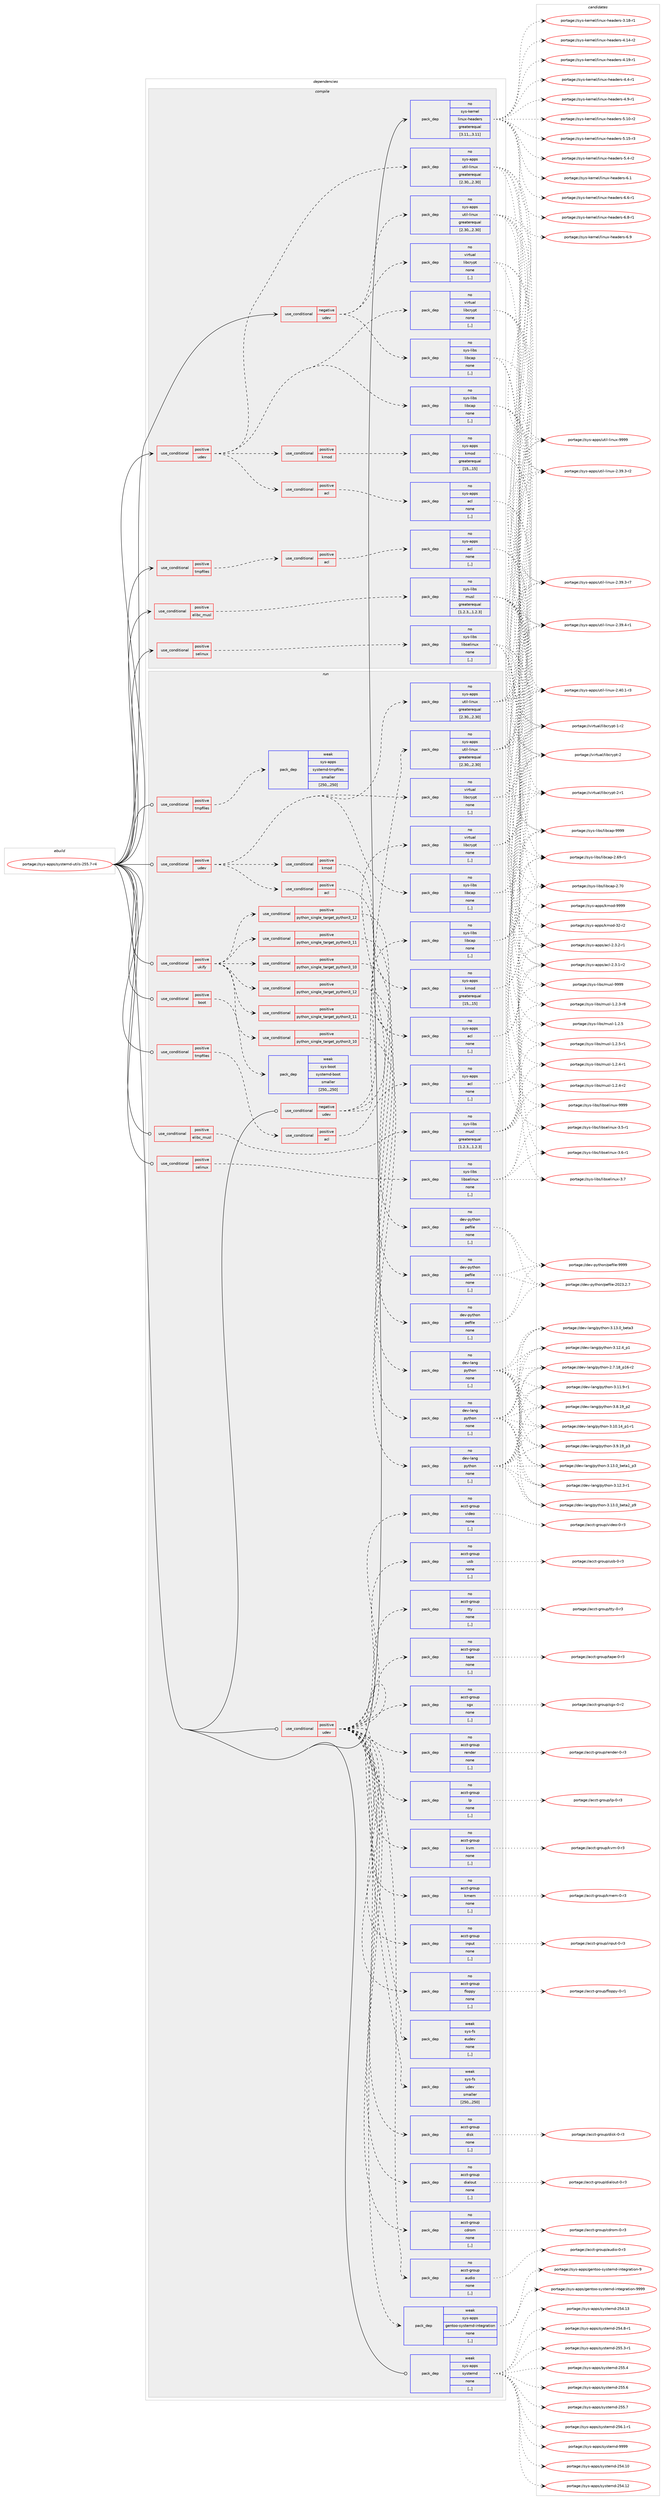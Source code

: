 digraph prolog {

# *************
# Graph options
# *************

newrank=true;
concentrate=true;
compound=true;
graph [rankdir=LR,fontname=Helvetica,fontsize=10,ranksep=1.5];#, ranksep=2.5, nodesep=0.2];
edge  [arrowhead=vee];
node  [fontname=Helvetica,fontsize=10];

# **********
# The ebuild
# **********

subgraph cluster_leftcol {
color=gray;
rank=same;
label=<<i>ebuild</i>>;
id [label="portage://sys-apps/systemd-utils-255.7-r4", color=red, width=4, href="../sys-apps/systemd-utils-255.7-r4.svg"];
}

# ****************
# The dependencies
# ****************

subgraph cluster_midcol {
color=gray;
label=<<i>dependencies</i>>;
subgraph cluster_compile {
fillcolor="#eeeeee";
style=filled;
label=<<i>compile</i>>;
subgraph cond110060 {
dependency415595 [label=<<TABLE BORDER="0" CELLBORDER="1" CELLSPACING="0" CELLPADDING="4"><TR><TD ROWSPAN="3" CELLPADDING="10">use_conditional</TD></TR><TR><TD>negative</TD></TR><TR><TD>udev</TD></TR></TABLE>>, shape=none, color=red];
subgraph pack302674 {
dependency415596 [label=<<TABLE BORDER="0" CELLBORDER="1" CELLSPACING="0" CELLPADDING="4" WIDTH="220"><TR><TD ROWSPAN="6" CELLPADDING="30">pack_dep</TD></TR><TR><TD WIDTH="110">no</TD></TR><TR><TD>sys-apps</TD></TR><TR><TD>util-linux</TD></TR><TR><TD>greaterequal</TD></TR><TR><TD>[2.30,,,2.30]</TD></TR></TABLE>>, shape=none, color=blue];
}
dependency415595:e -> dependency415596:w [weight=20,style="dashed",arrowhead="vee"];
subgraph pack302675 {
dependency415597 [label=<<TABLE BORDER="0" CELLBORDER="1" CELLSPACING="0" CELLPADDING="4" WIDTH="220"><TR><TD ROWSPAN="6" CELLPADDING="30">pack_dep</TD></TR><TR><TD WIDTH="110">no</TD></TR><TR><TD>sys-libs</TD></TR><TR><TD>libcap</TD></TR><TR><TD>none</TD></TR><TR><TD>[,,]</TD></TR></TABLE>>, shape=none, color=blue];
}
dependency415595:e -> dependency415597:w [weight=20,style="dashed",arrowhead="vee"];
subgraph pack302676 {
dependency415598 [label=<<TABLE BORDER="0" CELLBORDER="1" CELLSPACING="0" CELLPADDING="4" WIDTH="220"><TR><TD ROWSPAN="6" CELLPADDING="30">pack_dep</TD></TR><TR><TD WIDTH="110">no</TD></TR><TR><TD>virtual</TD></TR><TR><TD>libcrypt</TD></TR><TR><TD>none</TD></TR><TR><TD>[,,]</TD></TR></TABLE>>, shape=none, color=blue];
}
dependency415595:e -> dependency415598:w [weight=20,style="dashed",arrowhead="vee"];
}
id:e -> dependency415595:w [weight=20,style="solid",arrowhead="vee"];
subgraph cond110061 {
dependency415599 [label=<<TABLE BORDER="0" CELLBORDER="1" CELLSPACING="0" CELLPADDING="4"><TR><TD ROWSPAN="3" CELLPADDING="10">use_conditional</TD></TR><TR><TD>positive</TD></TR><TR><TD>elibc_musl</TD></TR></TABLE>>, shape=none, color=red];
subgraph pack302677 {
dependency415600 [label=<<TABLE BORDER="0" CELLBORDER="1" CELLSPACING="0" CELLPADDING="4" WIDTH="220"><TR><TD ROWSPAN="6" CELLPADDING="30">pack_dep</TD></TR><TR><TD WIDTH="110">no</TD></TR><TR><TD>sys-libs</TD></TR><TR><TD>musl</TD></TR><TR><TD>greaterequal</TD></TR><TR><TD>[1.2.3,,,1.2.3]</TD></TR></TABLE>>, shape=none, color=blue];
}
dependency415599:e -> dependency415600:w [weight=20,style="dashed",arrowhead="vee"];
}
id:e -> dependency415599:w [weight=20,style="solid",arrowhead="vee"];
subgraph cond110062 {
dependency415601 [label=<<TABLE BORDER="0" CELLBORDER="1" CELLSPACING="0" CELLPADDING="4"><TR><TD ROWSPAN="3" CELLPADDING="10">use_conditional</TD></TR><TR><TD>positive</TD></TR><TR><TD>selinux</TD></TR></TABLE>>, shape=none, color=red];
subgraph pack302678 {
dependency415602 [label=<<TABLE BORDER="0" CELLBORDER="1" CELLSPACING="0" CELLPADDING="4" WIDTH="220"><TR><TD ROWSPAN="6" CELLPADDING="30">pack_dep</TD></TR><TR><TD WIDTH="110">no</TD></TR><TR><TD>sys-libs</TD></TR><TR><TD>libselinux</TD></TR><TR><TD>none</TD></TR><TR><TD>[,,]</TD></TR></TABLE>>, shape=none, color=blue];
}
dependency415601:e -> dependency415602:w [weight=20,style="dashed",arrowhead="vee"];
}
id:e -> dependency415601:w [weight=20,style="solid",arrowhead="vee"];
subgraph cond110063 {
dependency415603 [label=<<TABLE BORDER="0" CELLBORDER="1" CELLSPACING="0" CELLPADDING="4"><TR><TD ROWSPAN="3" CELLPADDING="10">use_conditional</TD></TR><TR><TD>positive</TD></TR><TR><TD>tmpfiles</TD></TR></TABLE>>, shape=none, color=red];
subgraph cond110064 {
dependency415604 [label=<<TABLE BORDER="0" CELLBORDER="1" CELLSPACING="0" CELLPADDING="4"><TR><TD ROWSPAN="3" CELLPADDING="10">use_conditional</TD></TR><TR><TD>positive</TD></TR><TR><TD>acl</TD></TR></TABLE>>, shape=none, color=red];
subgraph pack302679 {
dependency415605 [label=<<TABLE BORDER="0" CELLBORDER="1" CELLSPACING="0" CELLPADDING="4" WIDTH="220"><TR><TD ROWSPAN="6" CELLPADDING="30">pack_dep</TD></TR><TR><TD WIDTH="110">no</TD></TR><TR><TD>sys-apps</TD></TR><TR><TD>acl</TD></TR><TR><TD>none</TD></TR><TR><TD>[,,]</TD></TR></TABLE>>, shape=none, color=blue];
}
dependency415604:e -> dependency415605:w [weight=20,style="dashed",arrowhead="vee"];
}
dependency415603:e -> dependency415604:w [weight=20,style="dashed",arrowhead="vee"];
}
id:e -> dependency415603:w [weight=20,style="solid",arrowhead="vee"];
subgraph cond110065 {
dependency415606 [label=<<TABLE BORDER="0" CELLBORDER="1" CELLSPACING="0" CELLPADDING="4"><TR><TD ROWSPAN="3" CELLPADDING="10">use_conditional</TD></TR><TR><TD>positive</TD></TR><TR><TD>udev</TD></TR></TABLE>>, shape=none, color=red];
subgraph pack302680 {
dependency415607 [label=<<TABLE BORDER="0" CELLBORDER="1" CELLSPACING="0" CELLPADDING="4" WIDTH="220"><TR><TD ROWSPAN="6" CELLPADDING="30">pack_dep</TD></TR><TR><TD WIDTH="110">no</TD></TR><TR><TD>sys-apps</TD></TR><TR><TD>util-linux</TD></TR><TR><TD>greaterequal</TD></TR><TR><TD>[2.30,,,2.30]</TD></TR></TABLE>>, shape=none, color=blue];
}
dependency415606:e -> dependency415607:w [weight=20,style="dashed",arrowhead="vee"];
subgraph pack302681 {
dependency415608 [label=<<TABLE BORDER="0" CELLBORDER="1" CELLSPACING="0" CELLPADDING="4" WIDTH="220"><TR><TD ROWSPAN="6" CELLPADDING="30">pack_dep</TD></TR><TR><TD WIDTH="110">no</TD></TR><TR><TD>sys-libs</TD></TR><TR><TD>libcap</TD></TR><TR><TD>none</TD></TR><TR><TD>[,,]</TD></TR></TABLE>>, shape=none, color=blue];
}
dependency415606:e -> dependency415608:w [weight=20,style="dashed",arrowhead="vee"];
subgraph pack302682 {
dependency415609 [label=<<TABLE BORDER="0" CELLBORDER="1" CELLSPACING="0" CELLPADDING="4" WIDTH="220"><TR><TD ROWSPAN="6" CELLPADDING="30">pack_dep</TD></TR><TR><TD WIDTH="110">no</TD></TR><TR><TD>virtual</TD></TR><TR><TD>libcrypt</TD></TR><TR><TD>none</TD></TR><TR><TD>[,,]</TD></TR></TABLE>>, shape=none, color=blue];
}
dependency415606:e -> dependency415609:w [weight=20,style="dashed",arrowhead="vee"];
subgraph cond110066 {
dependency415610 [label=<<TABLE BORDER="0" CELLBORDER="1" CELLSPACING="0" CELLPADDING="4"><TR><TD ROWSPAN="3" CELLPADDING="10">use_conditional</TD></TR><TR><TD>positive</TD></TR><TR><TD>acl</TD></TR></TABLE>>, shape=none, color=red];
subgraph pack302683 {
dependency415611 [label=<<TABLE BORDER="0" CELLBORDER="1" CELLSPACING="0" CELLPADDING="4" WIDTH="220"><TR><TD ROWSPAN="6" CELLPADDING="30">pack_dep</TD></TR><TR><TD WIDTH="110">no</TD></TR><TR><TD>sys-apps</TD></TR><TR><TD>acl</TD></TR><TR><TD>none</TD></TR><TR><TD>[,,]</TD></TR></TABLE>>, shape=none, color=blue];
}
dependency415610:e -> dependency415611:w [weight=20,style="dashed",arrowhead="vee"];
}
dependency415606:e -> dependency415610:w [weight=20,style="dashed",arrowhead="vee"];
subgraph cond110067 {
dependency415612 [label=<<TABLE BORDER="0" CELLBORDER="1" CELLSPACING="0" CELLPADDING="4"><TR><TD ROWSPAN="3" CELLPADDING="10">use_conditional</TD></TR><TR><TD>positive</TD></TR><TR><TD>kmod</TD></TR></TABLE>>, shape=none, color=red];
subgraph pack302684 {
dependency415613 [label=<<TABLE BORDER="0" CELLBORDER="1" CELLSPACING="0" CELLPADDING="4" WIDTH="220"><TR><TD ROWSPAN="6" CELLPADDING="30">pack_dep</TD></TR><TR><TD WIDTH="110">no</TD></TR><TR><TD>sys-apps</TD></TR><TR><TD>kmod</TD></TR><TR><TD>greaterequal</TD></TR><TR><TD>[15,,,15]</TD></TR></TABLE>>, shape=none, color=blue];
}
dependency415612:e -> dependency415613:w [weight=20,style="dashed",arrowhead="vee"];
}
dependency415606:e -> dependency415612:w [weight=20,style="dashed",arrowhead="vee"];
}
id:e -> dependency415606:w [weight=20,style="solid",arrowhead="vee"];
subgraph pack302685 {
dependency415614 [label=<<TABLE BORDER="0" CELLBORDER="1" CELLSPACING="0" CELLPADDING="4" WIDTH="220"><TR><TD ROWSPAN="6" CELLPADDING="30">pack_dep</TD></TR><TR><TD WIDTH="110">no</TD></TR><TR><TD>sys-kernel</TD></TR><TR><TD>linux-headers</TD></TR><TR><TD>greaterequal</TD></TR><TR><TD>[3.11,,,3.11]</TD></TR></TABLE>>, shape=none, color=blue];
}
id:e -> dependency415614:w [weight=20,style="solid",arrowhead="vee"];
}
subgraph cluster_compileandrun {
fillcolor="#eeeeee";
style=filled;
label=<<i>compile and run</i>>;
}
subgraph cluster_run {
fillcolor="#eeeeee";
style=filled;
label=<<i>run</i>>;
subgraph cond110068 {
dependency415615 [label=<<TABLE BORDER="0" CELLBORDER="1" CELLSPACING="0" CELLPADDING="4"><TR><TD ROWSPAN="3" CELLPADDING="10">use_conditional</TD></TR><TR><TD>negative</TD></TR><TR><TD>udev</TD></TR></TABLE>>, shape=none, color=red];
subgraph pack302686 {
dependency415616 [label=<<TABLE BORDER="0" CELLBORDER="1" CELLSPACING="0" CELLPADDING="4" WIDTH="220"><TR><TD ROWSPAN="6" CELLPADDING="30">pack_dep</TD></TR><TR><TD WIDTH="110">no</TD></TR><TR><TD>sys-apps</TD></TR><TR><TD>util-linux</TD></TR><TR><TD>greaterequal</TD></TR><TR><TD>[2.30,,,2.30]</TD></TR></TABLE>>, shape=none, color=blue];
}
dependency415615:e -> dependency415616:w [weight=20,style="dashed",arrowhead="vee"];
subgraph pack302687 {
dependency415617 [label=<<TABLE BORDER="0" CELLBORDER="1" CELLSPACING="0" CELLPADDING="4" WIDTH="220"><TR><TD ROWSPAN="6" CELLPADDING="30">pack_dep</TD></TR><TR><TD WIDTH="110">no</TD></TR><TR><TD>sys-libs</TD></TR><TR><TD>libcap</TD></TR><TR><TD>none</TD></TR><TR><TD>[,,]</TD></TR></TABLE>>, shape=none, color=blue];
}
dependency415615:e -> dependency415617:w [weight=20,style="dashed",arrowhead="vee"];
subgraph pack302688 {
dependency415618 [label=<<TABLE BORDER="0" CELLBORDER="1" CELLSPACING="0" CELLPADDING="4" WIDTH="220"><TR><TD ROWSPAN="6" CELLPADDING="30">pack_dep</TD></TR><TR><TD WIDTH="110">no</TD></TR><TR><TD>virtual</TD></TR><TR><TD>libcrypt</TD></TR><TR><TD>none</TD></TR><TR><TD>[,,]</TD></TR></TABLE>>, shape=none, color=blue];
}
dependency415615:e -> dependency415618:w [weight=20,style="dashed",arrowhead="vee"];
}
id:e -> dependency415615:w [weight=20,style="solid",arrowhead="odot"];
subgraph cond110069 {
dependency415619 [label=<<TABLE BORDER="0" CELLBORDER="1" CELLSPACING="0" CELLPADDING="4"><TR><TD ROWSPAN="3" CELLPADDING="10">use_conditional</TD></TR><TR><TD>positive</TD></TR><TR><TD>boot</TD></TR></TABLE>>, shape=none, color=red];
subgraph pack302689 {
dependency415620 [label=<<TABLE BORDER="0" CELLBORDER="1" CELLSPACING="0" CELLPADDING="4" WIDTH="220"><TR><TD ROWSPAN="6" CELLPADDING="30">pack_dep</TD></TR><TR><TD WIDTH="110">weak</TD></TR><TR><TD>sys-boot</TD></TR><TR><TD>systemd-boot</TD></TR><TR><TD>smaller</TD></TR><TR><TD>[250,,,250]</TD></TR></TABLE>>, shape=none, color=blue];
}
dependency415619:e -> dependency415620:w [weight=20,style="dashed",arrowhead="vee"];
}
id:e -> dependency415619:w [weight=20,style="solid",arrowhead="odot"];
subgraph cond110070 {
dependency415621 [label=<<TABLE BORDER="0" CELLBORDER="1" CELLSPACING="0" CELLPADDING="4"><TR><TD ROWSPAN="3" CELLPADDING="10">use_conditional</TD></TR><TR><TD>positive</TD></TR><TR><TD>elibc_musl</TD></TR></TABLE>>, shape=none, color=red];
subgraph pack302690 {
dependency415622 [label=<<TABLE BORDER="0" CELLBORDER="1" CELLSPACING="0" CELLPADDING="4" WIDTH="220"><TR><TD ROWSPAN="6" CELLPADDING="30">pack_dep</TD></TR><TR><TD WIDTH="110">no</TD></TR><TR><TD>sys-libs</TD></TR><TR><TD>musl</TD></TR><TR><TD>greaterequal</TD></TR><TR><TD>[1.2.3,,,1.2.3]</TD></TR></TABLE>>, shape=none, color=blue];
}
dependency415621:e -> dependency415622:w [weight=20,style="dashed",arrowhead="vee"];
}
id:e -> dependency415621:w [weight=20,style="solid",arrowhead="odot"];
subgraph cond110071 {
dependency415623 [label=<<TABLE BORDER="0" CELLBORDER="1" CELLSPACING="0" CELLPADDING="4"><TR><TD ROWSPAN="3" CELLPADDING="10">use_conditional</TD></TR><TR><TD>positive</TD></TR><TR><TD>selinux</TD></TR></TABLE>>, shape=none, color=red];
subgraph pack302691 {
dependency415624 [label=<<TABLE BORDER="0" CELLBORDER="1" CELLSPACING="0" CELLPADDING="4" WIDTH="220"><TR><TD ROWSPAN="6" CELLPADDING="30">pack_dep</TD></TR><TR><TD WIDTH="110">no</TD></TR><TR><TD>sys-libs</TD></TR><TR><TD>libselinux</TD></TR><TR><TD>none</TD></TR><TR><TD>[,,]</TD></TR></TABLE>>, shape=none, color=blue];
}
dependency415623:e -> dependency415624:w [weight=20,style="dashed",arrowhead="vee"];
}
id:e -> dependency415623:w [weight=20,style="solid",arrowhead="odot"];
subgraph cond110072 {
dependency415625 [label=<<TABLE BORDER="0" CELLBORDER="1" CELLSPACING="0" CELLPADDING="4"><TR><TD ROWSPAN="3" CELLPADDING="10">use_conditional</TD></TR><TR><TD>positive</TD></TR><TR><TD>tmpfiles</TD></TR></TABLE>>, shape=none, color=red];
subgraph cond110073 {
dependency415626 [label=<<TABLE BORDER="0" CELLBORDER="1" CELLSPACING="0" CELLPADDING="4"><TR><TD ROWSPAN="3" CELLPADDING="10">use_conditional</TD></TR><TR><TD>positive</TD></TR><TR><TD>acl</TD></TR></TABLE>>, shape=none, color=red];
subgraph pack302692 {
dependency415627 [label=<<TABLE BORDER="0" CELLBORDER="1" CELLSPACING="0" CELLPADDING="4" WIDTH="220"><TR><TD ROWSPAN="6" CELLPADDING="30">pack_dep</TD></TR><TR><TD WIDTH="110">no</TD></TR><TR><TD>sys-apps</TD></TR><TR><TD>acl</TD></TR><TR><TD>none</TD></TR><TR><TD>[,,]</TD></TR></TABLE>>, shape=none, color=blue];
}
dependency415626:e -> dependency415627:w [weight=20,style="dashed",arrowhead="vee"];
}
dependency415625:e -> dependency415626:w [weight=20,style="dashed",arrowhead="vee"];
}
id:e -> dependency415625:w [weight=20,style="solid",arrowhead="odot"];
subgraph cond110074 {
dependency415628 [label=<<TABLE BORDER="0" CELLBORDER="1" CELLSPACING="0" CELLPADDING="4"><TR><TD ROWSPAN="3" CELLPADDING="10">use_conditional</TD></TR><TR><TD>positive</TD></TR><TR><TD>tmpfiles</TD></TR></TABLE>>, shape=none, color=red];
subgraph pack302693 {
dependency415629 [label=<<TABLE BORDER="0" CELLBORDER="1" CELLSPACING="0" CELLPADDING="4" WIDTH="220"><TR><TD ROWSPAN="6" CELLPADDING="30">pack_dep</TD></TR><TR><TD WIDTH="110">weak</TD></TR><TR><TD>sys-apps</TD></TR><TR><TD>systemd-tmpfiles</TD></TR><TR><TD>smaller</TD></TR><TR><TD>[250,,,250]</TD></TR></TABLE>>, shape=none, color=blue];
}
dependency415628:e -> dependency415629:w [weight=20,style="dashed",arrowhead="vee"];
}
id:e -> dependency415628:w [weight=20,style="solid",arrowhead="odot"];
subgraph cond110075 {
dependency415630 [label=<<TABLE BORDER="0" CELLBORDER="1" CELLSPACING="0" CELLPADDING="4"><TR><TD ROWSPAN="3" CELLPADDING="10">use_conditional</TD></TR><TR><TD>positive</TD></TR><TR><TD>udev</TD></TR></TABLE>>, shape=none, color=red];
subgraph pack302694 {
dependency415631 [label=<<TABLE BORDER="0" CELLBORDER="1" CELLSPACING="0" CELLPADDING="4" WIDTH="220"><TR><TD ROWSPAN="6" CELLPADDING="30">pack_dep</TD></TR><TR><TD WIDTH="110">no</TD></TR><TR><TD>acct-group</TD></TR><TR><TD>audio</TD></TR><TR><TD>none</TD></TR><TR><TD>[,,]</TD></TR></TABLE>>, shape=none, color=blue];
}
dependency415630:e -> dependency415631:w [weight=20,style="dashed",arrowhead="vee"];
subgraph pack302695 {
dependency415632 [label=<<TABLE BORDER="0" CELLBORDER="1" CELLSPACING="0" CELLPADDING="4" WIDTH="220"><TR><TD ROWSPAN="6" CELLPADDING="30">pack_dep</TD></TR><TR><TD WIDTH="110">no</TD></TR><TR><TD>acct-group</TD></TR><TR><TD>cdrom</TD></TR><TR><TD>none</TD></TR><TR><TD>[,,]</TD></TR></TABLE>>, shape=none, color=blue];
}
dependency415630:e -> dependency415632:w [weight=20,style="dashed",arrowhead="vee"];
subgraph pack302696 {
dependency415633 [label=<<TABLE BORDER="0" CELLBORDER="1" CELLSPACING="0" CELLPADDING="4" WIDTH="220"><TR><TD ROWSPAN="6" CELLPADDING="30">pack_dep</TD></TR><TR><TD WIDTH="110">no</TD></TR><TR><TD>acct-group</TD></TR><TR><TD>dialout</TD></TR><TR><TD>none</TD></TR><TR><TD>[,,]</TD></TR></TABLE>>, shape=none, color=blue];
}
dependency415630:e -> dependency415633:w [weight=20,style="dashed",arrowhead="vee"];
subgraph pack302697 {
dependency415634 [label=<<TABLE BORDER="0" CELLBORDER="1" CELLSPACING="0" CELLPADDING="4" WIDTH="220"><TR><TD ROWSPAN="6" CELLPADDING="30">pack_dep</TD></TR><TR><TD WIDTH="110">no</TD></TR><TR><TD>acct-group</TD></TR><TR><TD>disk</TD></TR><TR><TD>none</TD></TR><TR><TD>[,,]</TD></TR></TABLE>>, shape=none, color=blue];
}
dependency415630:e -> dependency415634:w [weight=20,style="dashed",arrowhead="vee"];
subgraph pack302698 {
dependency415635 [label=<<TABLE BORDER="0" CELLBORDER="1" CELLSPACING="0" CELLPADDING="4" WIDTH="220"><TR><TD ROWSPAN="6" CELLPADDING="30">pack_dep</TD></TR><TR><TD WIDTH="110">no</TD></TR><TR><TD>acct-group</TD></TR><TR><TD>floppy</TD></TR><TR><TD>none</TD></TR><TR><TD>[,,]</TD></TR></TABLE>>, shape=none, color=blue];
}
dependency415630:e -> dependency415635:w [weight=20,style="dashed",arrowhead="vee"];
subgraph pack302699 {
dependency415636 [label=<<TABLE BORDER="0" CELLBORDER="1" CELLSPACING="0" CELLPADDING="4" WIDTH="220"><TR><TD ROWSPAN="6" CELLPADDING="30">pack_dep</TD></TR><TR><TD WIDTH="110">no</TD></TR><TR><TD>acct-group</TD></TR><TR><TD>input</TD></TR><TR><TD>none</TD></TR><TR><TD>[,,]</TD></TR></TABLE>>, shape=none, color=blue];
}
dependency415630:e -> dependency415636:w [weight=20,style="dashed",arrowhead="vee"];
subgraph pack302700 {
dependency415637 [label=<<TABLE BORDER="0" CELLBORDER="1" CELLSPACING="0" CELLPADDING="4" WIDTH="220"><TR><TD ROWSPAN="6" CELLPADDING="30">pack_dep</TD></TR><TR><TD WIDTH="110">no</TD></TR><TR><TD>acct-group</TD></TR><TR><TD>kmem</TD></TR><TR><TD>none</TD></TR><TR><TD>[,,]</TD></TR></TABLE>>, shape=none, color=blue];
}
dependency415630:e -> dependency415637:w [weight=20,style="dashed",arrowhead="vee"];
subgraph pack302701 {
dependency415638 [label=<<TABLE BORDER="0" CELLBORDER="1" CELLSPACING="0" CELLPADDING="4" WIDTH="220"><TR><TD ROWSPAN="6" CELLPADDING="30">pack_dep</TD></TR><TR><TD WIDTH="110">no</TD></TR><TR><TD>acct-group</TD></TR><TR><TD>kvm</TD></TR><TR><TD>none</TD></TR><TR><TD>[,,]</TD></TR></TABLE>>, shape=none, color=blue];
}
dependency415630:e -> dependency415638:w [weight=20,style="dashed",arrowhead="vee"];
subgraph pack302702 {
dependency415639 [label=<<TABLE BORDER="0" CELLBORDER="1" CELLSPACING="0" CELLPADDING="4" WIDTH="220"><TR><TD ROWSPAN="6" CELLPADDING="30">pack_dep</TD></TR><TR><TD WIDTH="110">no</TD></TR><TR><TD>acct-group</TD></TR><TR><TD>lp</TD></TR><TR><TD>none</TD></TR><TR><TD>[,,]</TD></TR></TABLE>>, shape=none, color=blue];
}
dependency415630:e -> dependency415639:w [weight=20,style="dashed",arrowhead="vee"];
subgraph pack302703 {
dependency415640 [label=<<TABLE BORDER="0" CELLBORDER="1" CELLSPACING="0" CELLPADDING="4" WIDTH="220"><TR><TD ROWSPAN="6" CELLPADDING="30">pack_dep</TD></TR><TR><TD WIDTH="110">no</TD></TR><TR><TD>acct-group</TD></TR><TR><TD>render</TD></TR><TR><TD>none</TD></TR><TR><TD>[,,]</TD></TR></TABLE>>, shape=none, color=blue];
}
dependency415630:e -> dependency415640:w [weight=20,style="dashed",arrowhead="vee"];
subgraph pack302704 {
dependency415641 [label=<<TABLE BORDER="0" CELLBORDER="1" CELLSPACING="0" CELLPADDING="4" WIDTH="220"><TR><TD ROWSPAN="6" CELLPADDING="30">pack_dep</TD></TR><TR><TD WIDTH="110">no</TD></TR><TR><TD>acct-group</TD></TR><TR><TD>sgx</TD></TR><TR><TD>none</TD></TR><TR><TD>[,,]</TD></TR></TABLE>>, shape=none, color=blue];
}
dependency415630:e -> dependency415641:w [weight=20,style="dashed",arrowhead="vee"];
subgraph pack302705 {
dependency415642 [label=<<TABLE BORDER="0" CELLBORDER="1" CELLSPACING="0" CELLPADDING="4" WIDTH="220"><TR><TD ROWSPAN="6" CELLPADDING="30">pack_dep</TD></TR><TR><TD WIDTH="110">no</TD></TR><TR><TD>acct-group</TD></TR><TR><TD>tape</TD></TR><TR><TD>none</TD></TR><TR><TD>[,,]</TD></TR></TABLE>>, shape=none, color=blue];
}
dependency415630:e -> dependency415642:w [weight=20,style="dashed",arrowhead="vee"];
subgraph pack302706 {
dependency415643 [label=<<TABLE BORDER="0" CELLBORDER="1" CELLSPACING="0" CELLPADDING="4" WIDTH="220"><TR><TD ROWSPAN="6" CELLPADDING="30">pack_dep</TD></TR><TR><TD WIDTH="110">no</TD></TR><TR><TD>acct-group</TD></TR><TR><TD>tty</TD></TR><TR><TD>none</TD></TR><TR><TD>[,,]</TD></TR></TABLE>>, shape=none, color=blue];
}
dependency415630:e -> dependency415643:w [weight=20,style="dashed",arrowhead="vee"];
subgraph pack302707 {
dependency415644 [label=<<TABLE BORDER="0" CELLBORDER="1" CELLSPACING="0" CELLPADDING="4" WIDTH="220"><TR><TD ROWSPAN="6" CELLPADDING="30">pack_dep</TD></TR><TR><TD WIDTH="110">no</TD></TR><TR><TD>acct-group</TD></TR><TR><TD>usb</TD></TR><TR><TD>none</TD></TR><TR><TD>[,,]</TD></TR></TABLE>>, shape=none, color=blue];
}
dependency415630:e -> dependency415644:w [weight=20,style="dashed",arrowhead="vee"];
subgraph pack302708 {
dependency415645 [label=<<TABLE BORDER="0" CELLBORDER="1" CELLSPACING="0" CELLPADDING="4" WIDTH="220"><TR><TD ROWSPAN="6" CELLPADDING="30">pack_dep</TD></TR><TR><TD WIDTH="110">no</TD></TR><TR><TD>acct-group</TD></TR><TR><TD>video</TD></TR><TR><TD>none</TD></TR><TR><TD>[,,]</TD></TR></TABLE>>, shape=none, color=blue];
}
dependency415630:e -> dependency415645:w [weight=20,style="dashed",arrowhead="vee"];
subgraph pack302709 {
dependency415646 [label=<<TABLE BORDER="0" CELLBORDER="1" CELLSPACING="0" CELLPADDING="4" WIDTH="220"><TR><TD ROWSPAN="6" CELLPADDING="30">pack_dep</TD></TR><TR><TD WIDTH="110">weak</TD></TR><TR><TD>sys-apps</TD></TR><TR><TD>gentoo-systemd-integration</TD></TR><TR><TD>none</TD></TR><TR><TD>[,,]</TD></TR></TABLE>>, shape=none, color=blue];
}
dependency415630:e -> dependency415646:w [weight=20,style="dashed",arrowhead="vee"];
subgraph pack302710 {
dependency415647 [label=<<TABLE BORDER="0" CELLBORDER="1" CELLSPACING="0" CELLPADDING="4" WIDTH="220"><TR><TD ROWSPAN="6" CELLPADDING="30">pack_dep</TD></TR><TR><TD WIDTH="110">weak</TD></TR><TR><TD>sys-fs</TD></TR><TR><TD>udev</TD></TR><TR><TD>smaller</TD></TR><TR><TD>[250,,,250]</TD></TR></TABLE>>, shape=none, color=blue];
}
dependency415630:e -> dependency415647:w [weight=20,style="dashed",arrowhead="vee"];
subgraph pack302711 {
dependency415648 [label=<<TABLE BORDER="0" CELLBORDER="1" CELLSPACING="0" CELLPADDING="4" WIDTH="220"><TR><TD ROWSPAN="6" CELLPADDING="30">pack_dep</TD></TR><TR><TD WIDTH="110">weak</TD></TR><TR><TD>sys-fs</TD></TR><TR><TD>eudev</TD></TR><TR><TD>none</TD></TR><TR><TD>[,,]</TD></TR></TABLE>>, shape=none, color=blue];
}
dependency415630:e -> dependency415648:w [weight=20,style="dashed",arrowhead="vee"];
}
id:e -> dependency415630:w [weight=20,style="solid",arrowhead="odot"];
subgraph cond110076 {
dependency415649 [label=<<TABLE BORDER="0" CELLBORDER="1" CELLSPACING="0" CELLPADDING="4"><TR><TD ROWSPAN="3" CELLPADDING="10">use_conditional</TD></TR><TR><TD>positive</TD></TR><TR><TD>udev</TD></TR></TABLE>>, shape=none, color=red];
subgraph pack302712 {
dependency415650 [label=<<TABLE BORDER="0" CELLBORDER="1" CELLSPACING="0" CELLPADDING="4" WIDTH="220"><TR><TD ROWSPAN="6" CELLPADDING="30">pack_dep</TD></TR><TR><TD WIDTH="110">no</TD></TR><TR><TD>sys-apps</TD></TR><TR><TD>util-linux</TD></TR><TR><TD>greaterequal</TD></TR><TR><TD>[2.30,,,2.30]</TD></TR></TABLE>>, shape=none, color=blue];
}
dependency415649:e -> dependency415650:w [weight=20,style="dashed",arrowhead="vee"];
subgraph pack302713 {
dependency415651 [label=<<TABLE BORDER="0" CELLBORDER="1" CELLSPACING="0" CELLPADDING="4" WIDTH="220"><TR><TD ROWSPAN="6" CELLPADDING="30">pack_dep</TD></TR><TR><TD WIDTH="110">no</TD></TR><TR><TD>sys-libs</TD></TR><TR><TD>libcap</TD></TR><TR><TD>none</TD></TR><TR><TD>[,,]</TD></TR></TABLE>>, shape=none, color=blue];
}
dependency415649:e -> dependency415651:w [weight=20,style="dashed",arrowhead="vee"];
subgraph pack302714 {
dependency415652 [label=<<TABLE BORDER="0" CELLBORDER="1" CELLSPACING="0" CELLPADDING="4" WIDTH="220"><TR><TD ROWSPAN="6" CELLPADDING="30">pack_dep</TD></TR><TR><TD WIDTH="110">no</TD></TR><TR><TD>virtual</TD></TR><TR><TD>libcrypt</TD></TR><TR><TD>none</TD></TR><TR><TD>[,,]</TD></TR></TABLE>>, shape=none, color=blue];
}
dependency415649:e -> dependency415652:w [weight=20,style="dashed",arrowhead="vee"];
subgraph cond110077 {
dependency415653 [label=<<TABLE BORDER="0" CELLBORDER="1" CELLSPACING="0" CELLPADDING="4"><TR><TD ROWSPAN="3" CELLPADDING="10">use_conditional</TD></TR><TR><TD>positive</TD></TR><TR><TD>acl</TD></TR></TABLE>>, shape=none, color=red];
subgraph pack302715 {
dependency415654 [label=<<TABLE BORDER="0" CELLBORDER="1" CELLSPACING="0" CELLPADDING="4" WIDTH="220"><TR><TD ROWSPAN="6" CELLPADDING="30">pack_dep</TD></TR><TR><TD WIDTH="110">no</TD></TR><TR><TD>sys-apps</TD></TR><TR><TD>acl</TD></TR><TR><TD>none</TD></TR><TR><TD>[,,]</TD></TR></TABLE>>, shape=none, color=blue];
}
dependency415653:e -> dependency415654:w [weight=20,style="dashed",arrowhead="vee"];
}
dependency415649:e -> dependency415653:w [weight=20,style="dashed",arrowhead="vee"];
subgraph cond110078 {
dependency415655 [label=<<TABLE BORDER="0" CELLBORDER="1" CELLSPACING="0" CELLPADDING="4"><TR><TD ROWSPAN="3" CELLPADDING="10">use_conditional</TD></TR><TR><TD>positive</TD></TR><TR><TD>kmod</TD></TR></TABLE>>, shape=none, color=red];
subgraph pack302716 {
dependency415656 [label=<<TABLE BORDER="0" CELLBORDER="1" CELLSPACING="0" CELLPADDING="4" WIDTH="220"><TR><TD ROWSPAN="6" CELLPADDING="30">pack_dep</TD></TR><TR><TD WIDTH="110">no</TD></TR><TR><TD>sys-apps</TD></TR><TR><TD>kmod</TD></TR><TR><TD>greaterequal</TD></TR><TR><TD>[15,,,15]</TD></TR></TABLE>>, shape=none, color=blue];
}
dependency415655:e -> dependency415656:w [weight=20,style="dashed",arrowhead="vee"];
}
dependency415649:e -> dependency415655:w [weight=20,style="dashed",arrowhead="vee"];
}
id:e -> dependency415649:w [weight=20,style="solid",arrowhead="odot"];
subgraph cond110079 {
dependency415657 [label=<<TABLE BORDER="0" CELLBORDER="1" CELLSPACING="0" CELLPADDING="4"><TR><TD ROWSPAN="3" CELLPADDING="10">use_conditional</TD></TR><TR><TD>positive</TD></TR><TR><TD>ukify</TD></TR></TABLE>>, shape=none, color=red];
subgraph cond110080 {
dependency415658 [label=<<TABLE BORDER="0" CELLBORDER="1" CELLSPACING="0" CELLPADDING="4"><TR><TD ROWSPAN="3" CELLPADDING="10">use_conditional</TD></TR><TR><TD>positive</TD></TR><TR><TD>python_single_target_python3_10</TD></TR></TABLE>>, shape=none, color=red];
subgraph pack302717 {
dependency415659 [label=<<TABLE BORDER="0" CELLBORDER="1" CELLSPACING="0" CELLPADDING="4" WIDTH="220"><TR><TD ROWSPAN="6" CELLPADDING="30">pack_dep</TD></TR><TR><TD WIDTH="110">no</TD></TR><TR><TD>dev-lang</TD></TR><TR><TD>python</TD></TR><TR><TD>none</TD></TR><TR><TD>[,,]</TD></TR></TABLE>>, shape=none, color=blue];
}
dependency415658:e -> dependency415659:w [weight=20,style="dashed",arrowhead="vee"];
}
dependency415657:e -> dependency415658:w [weight=20,style="dashed",arrowhead="vee"];
subgraph cond110081 {
dependency415660 [label=<<TABLE BORDER="0" CELLBORDER="1" CELLSPACING="0" CELLPADDING="4"><TR><TD ROWSPAN="3" CELLPADDING="10">use_conditional</TD></TR><TR><TD>positive</TD></TR><TR><TD>python_single_target_python3_11</TD></TR></TABLE>>, shape=none, color=red];
subgraph pack302718 {
dependency415661 [label=<<TABLE BORDER="0" CELLBORDER="1" CELLSPACING="0" CELLPADDING="4" WIDTH="220"><TR><TD ROWSPAN="6" CELLPADDING="30">pack_dep</TD></TR><TR><TD WIDTH="110">no</TD></TR><TR><TD>dev-lang</TD></TR><TR><TD>python</TD></TR><TR><TD>none</TD></TR><TR><TD>[,,]</TD></TR></TABLE>>, shape=none, color=blue];
}
dependency415660:e -> dependency415661:w [weight=20,style="dashed",arrowhead="vee"];
}
dependency415657:e -> dependency415660:w [weight=20,style="dashed",arrowhead="vee"];
subgraph cond110082 {
dependency415662 [label=<<TABLE BORDER="0" CELLBORDER="1" CELLSPACING="0" CELLPADDING="4"><TR><TD ROWSPAN="3" CELLPADDING="10">use_conditional</TD></TR><TR><TD>positive</TD></TR><TR><TD>python_single_target_python3_12</TD></TR></TABLE>>, shape=none, color=red];
subgraph pack302719 {
dependency415663 [label=<<TABLE BORDER="0" CELLBORDER="1" CELLSPACING="0" CELLPADDING="4" WIDTH="220"><TR><TD ROWSPAN="6" CELLPADDING="30">pack_dep</TD></TR><TR><TD WIDTH="110">no</TD></TR><TR><TD>dev-lang</TD></TR><TR><TD>python</TD></TR><TR><TD>none</TD></TR><TR><TD>[,,]</TD></TR></TABLE>>, shape=none, color=blue];
}
dependency415662:e -> dependency415663:w [weight=20,style="dashed",arrowhead="vee"];
}
dependency415657:e -> dependency415662:w [weight=20,style="dashed",arrowhead="vee"];
subgraph cond110083 {
dependency415664 [label=<<TABLE BORDER="0" CELLBORDER="1" CELLSPACING="0" CELLPADDING="4"><TR><TD ROWSPAN="3" CELLPADDING="10">use_conditional</TD></TR><TR><TD>positive</TD></TR><TR><TD>python_single_target_python3_10</TD></TR></TABLE>>, shape=none, color=red];
subgraph pack302720 {
dependency415665 [label=<<TABLE BORDER="0" CELLBORDER="1" CELLSPACING="0" CELLPADDING="4" WIDTH="220"><TR><TD ROWSPAN="6" CELLPADDING="30">pack_dep</TD></TR><TR><TD WIDTH="110">no</TD></TR><TR><TD>dev-python</TD></TR><TR><TD>pefile</TD></TR><TR><TD>none</TD></TR><TR><TD>[,,]</TD></TR></TABLE>>, shape=none, color=blue];
}
dependency415664:e -> dependency415665:w [weight=20,style="dashed",arrowhead="vee"];
}
dependency415657:e -> dependency415664:w [weight=20,style="dashed",arrowhead="vee"];
subgraph cond110084 {
dependency415666 [label=<<TABLE BORDER="0" CELLBORDER="1" CELLSPACING="0" CELLPADDING="4"><TR><TD ROWSPAN="3" CELLPADDING="10">use_conditional</TD></TR><TR><TD>positive</TD></TR><TR><TD>python_single_target_python3_11</TD></TR></TABLE>>, shape=none, color=red];
subgraph pack302721 {
dependency415667 [label=<<TABLE BORDER="0" CELLBORDER="1" CELLSPACING="0" CELLPADDING="4" WIDTH="220"><TR><TD ROWSPAN="6" CELLPADDING="30">pack_dep</TD></TR><TR><TD WIDTH="110">no</TD></TR><TR><TD>dev-python</TD></TR><TR><TD>pefile</TD></TR><TR><TD>none</TD></TR><TR><TD>[,,]</TD></TR></TABLE>>, shape=none, color=blue];
}
dependency415666:e -> dependency415667:w [weight=20,style="dashed",arrowhead="vee"];
}
dependency415657:e -> dependency415666:w [weight=20,style="dashed",arrowhead="vee"];
subgraph cond110085 {
dependency415668 [label=<<TABLE BORDER="0" CELLBORDER="1" CELLSPACING="0" CELLPADDING="4"><TR><TD ROWSPAN="3" CELLPADDING="10">use_conditional</TD></TR><TR><TD>positive</TD></TR><TR><TD>python_single_target_python3_12</TD></TR></TABLE>>, shape=none, color=red];
subgraph pack302722 {
dependency415669 [label=<<TABLE BORDER="0" CELLBORDER="1" CELLSPACING="0" CELLPADDING="4" WIDTH="220"><TR><TD ROWSPAN="6" CELLPADDING="30">pack_dep</TD></TR><TR><TD WIDTH="110">no</TD></TR><TR><TD>dev-python</TD></TR><TR><TD>pefile</TD></TR><TR><TD>none</TD></TR><TR><TD>[,,]</TD></TR></TABLE>>, shape=none, color=blue];
}
dependency415668:e -> dependency415669:w [weight=20,style="dashed",arrowhead="vee"];
}
dependency415657:e -> dependency415668:w [weight=20,style="dashed",arrowhead="vee"];
}
id:e -> dependency415657:w [weight=20,style="solid",arrowhead="odot"];
subgraph pack302723 {
dependency415670 [label=<<TABLE BORDER="0" CELLBORDER="1" CELLSPACING="0" CELLPADDING="4" WIDTH="220"><TR><TD ROWSPAN="6" CELLPADDING="30">pack_dep</TD></TR><TR><TD WIDTH="110">weak</TD></TR><TR><TD>sys-apps</TD></TR><TR><TD>systemd</TD></TR><TR><TD>none</TD></TR><TR><TD>[,,]</TD></TR></TABLE>>, shape=none, color=blue];
}
id:e -> dependency415670:w [weight=20,style="solid",arrowhead="odot"];
}
}

# **************
# The candidates
# **************

subgraph cluster_choices {
rank=same;
color=gray;
label=<<i>candidates</i>>;

subgraph choice302674 {
color=black;
nodesep=1;
choice11512111545971121121154711711610510845108105110117120455046515746514511450 [label="portage://sys-apps/util-linux-2.39.3-r2", color=red, width=4,href="../sys-apps/util-linux-2.39.3-r2.svg"];
choice11512111545971121121154711711610510845108105110117120455046515746514511455 [label="portage://sys-apps/util-linux-2.39.3-r7", color=red, width=4,href="../sys-apps/util-linux-2.39.3-r7.svg"];
choice11512111545971121121154711711610510845108105110117120455046515746524511449 [label="portage://sys-apps/util-linux-2.39.4-r1", color=red, width=4,href="../sys-apps/util-linux-2.39.4-r1.svg"];
choice11512111545971121121154711711610510845108105110117120455046524846494511451 [label="portage://sys-apps/util-linux-2.40.1-r3", color=red, width=4,href="../sys-apps/util-linux-2.40.1-r3.svg"];
choice115121115459711211211547117116105108451081051101171204557575757 [label="portage://sys-apps/util-linux-9999", color=red, width=4,href="../sys-apps/util-linux-9999.svg"];
dependency415596:e -> choice11512111545971121121154711711610510845108105110117120455046515746514511450:w [style=dotted,weight="100"];
dependency415596:e -> choice11512111545971121121154711711610510845108105110117120455046515746514511455:w [style=dotted,weight="100"];
dependency415596:e -> choice11512111545971121121154711711610510845108105110117120455046515746524511449:w [style=dotted,weight="100"];
dependency415596:e -> choice11512111545971121121154711711610510845108105110117120455046524846494511451:w [style=dotted,weight="100"];
dependency415596:e -> choice115121115459711211211547117116105108451081051101171204557575757:w [style=dotted,weight="100"];
}
subgraph choice302675 {
color=black;
nodesep=1;
choice11512111545108105981154710810598999711245504654574511449 [label="portage://sys-libs/libcap-2.69-r1", color=red, width=4,href="../sys-libs/libcap-2.69-r1.svg"];
choice1151211154510810598115471081059899971124550465548 [label="portage://sys-libs/libcap-2.70", color=red, width=4,href="../sys-libs/libcap-2.70.svg"];
choice1151211154510810598115471081059899971124557575757 [label="portage://sys-libs/libcap-9999", color=red, width=4,href="../sys-libs/libcap-9999.svg"];
dependency415597:e -> choice11512111545108105981154710810598999711245504654574511449:w [style=dotted,weight="100"];
dependency415597:e -> choice1151211154510810598115471081059899971124550465548:w [style=dotted,weight="100"];
dependency415597:e -> choice1151211154510810598115471081059899971124557575757:w [style=dotted,weight="100"];
}
subgraph choice302676 {
color=black;
nodesep=1;
choice1181051141161179710847108105989911412111211645494511450 [label="portage://virtual/libcrypt-1-r2", color=red, width=4,href="../virtual/libcrypt-1-r2.svg"];
choice118105114116117971084710810598991141211121164550 [label="portage://virtual/libcrypt-2", color=red, width=4,href="../virtual/libcrypt-2.svg"];
choice1181051141161179710847108105989911412111211645504511449 [label="portage://virtual/libcrypt-2-r1", color=red, width=4,href="../virtual/libcrypt-2-r1.svg"];
dependency415598:e -> choice1181051141161179710847108105989911412111211645494511450:w [style=dotted,weight="100"];
dependency415598:e -> choice118105114116117971084710810598991141211121164550:w [style=dotted,weight="100"];
dependency415598:e -> choice1181051141161179710847108105989911412111211645504511449:w [style=dotted,weight="100"];
}
subgraph choice302677 {
color=black;
nodesep=1;
choice1151211154510810598115471091171151084549465046514511456 [label="portage://sys-libs/musl-1.2.3-r8", color=red, width=4,href="../sys-libs/musl-1.2.3-r8.svg"];
choice1151211154510810598115471091171151084549465046524511449 [label="portage://sys-libs/musl-1.2.4-r1", color=red, width=4,href="../sys-libs/musl-1.2.4-r1.svg"];
choice1151211154510810598115471091171151084549465046524511450 [label="portage://sys-libs/musl-1.2.4-r2", color=red, width=4,href="../sys-libs/musl-1.2.4-r2.svg"];
choice115121115451081059811547109117115108454946504653 [label="portage://sys-libs/musl-1.2.5", color=red, width=4,href="../sys-libs/musl-1.2.5.svg"];
choice1151211154510810598115471091171151084549465046534511449 [label="portage://sys-libs/musl-1.2.5-r1", color=red, width=4,href="../sys-libs/musl-1.2.5-r1.svg"];
choice1151211154510810598115471091171151084557575757 [label="portage://sys-libs/musl-9999", color=red, width=4,href="../sys-libs/musl-9999.svg"];
dependency415600:e -> choice1151211154510810598115471091171151084549465046514511456:w [style=dotted,weight="100"];
dependency415600:e -> choice1151211154510810598115471091171151084549465046524511449:w [style=dotted,weight="100"];
dependency415600:e -> choice1151211154510810598115471091171151084549465046524511450:w [style=dotted,weight="100"];
dependency415600:e -> choice115121115451081059811547109117115108454946504653:w [style=dotted,weight="100"];
dependency415600:e -> choice1151211154510810598115471091171151084549465046534511449:w [style=dotted,weight="100"];
dependency415600:e -> choice1151211154510810598115471091171151084557575757:w [style=dotted,weight="100"];
}
subgraph choice302678 {
color=black;
nodesep=1;
choice11512111545108105981154710810598115101108105110117120455146534511449 [label="portage://sys-libs/libselinux-3.5-r1", color=red, width=4,href="../sys-libs/libselinux-3.5-r1.svg"];
choice11512111545108105981154710810598115101108105110117120455146544511449 [label="portage://sys-libs/libselinux-3.6-r1", color=red, width=4,href="../sys-libs/libselinux-3.6-r1.svg"];
choice1151211154510810598115471081059811510110810511011712045514655 [label="portage://sys-libs/libselinux-3.7", color=red, width=4,href="../sys-libs/libselinux-3.7.svg"];
choice115121115451081059811547108105981151011081051101171204557575757 [label="portage://sys-libs/libselinux-9999", color=red, width=4,href="../sys-libs/libselinux-9999.svg"];
dependency415602:e -> choice11512111545108105981154710810598115101108105110117120455146534511449:w [style=dotted,weight="100"];
dependency415602:e -> choice11512111545108105981154710810598115101108105110117120455146544511449:w [style=dotted,weight="100"];
dependency415602:e -> choice1151211154510810598115471081059811510110810511011712045514655:w [style=dotted,weight="100"];
dependency415602:e -> choice115121115451081059811547108105981151011081051101171204557575757:w [style=dotted,weight="100"];
}
subgraph choice302679 {
color=black;
nodesep=1;
choice11512111545971121121154797991084550465146494511450 [label="portage://sys-apps/acl-2.3.1-r2", color=red, width=4,href="../sys-apps/acl-2.3.1-r2.svg"];
choice11512111545971121121154797991084550465146504511449 [label="portage://sys-apps/acl-2.3.2-r1", color=red, width=4,href="../sys-apps/acl-2.3.2-r1.svg"];
dependency415605:e -> choice11512111545971121121154797991084550465146494511450:w [style=dotted,weight="100"];
dependency415605:e -> choice11512111545971121121154797991084550465146504511449:w [style=dotted,weight="100"];
}
subgraph choice302680 {
color=black;
nodesep=1;
choice11512111545971121121154711711610510845108105110117120455046515746514511450 [label="portage://sys-apps/util-linux-2.39.3-r2", color=red, width=4,href="../sys-apps/util-linux-2.39.3-r2.svg"];
choice11512111545971121121154711711610510845108105110117120455046515746514511455 [label="portage://sys-apps/util-linux-2.39.3-r7", color=red, width=4,href="../sys-apps/util-linux-2.39.3-r7.svg"];
choice11512111545971121121154711711610510845108105110117120455046515746524511449 [label="portage://sys-apps/util-linux-2.39.4-r1", color=red, width=4,href="../sys-apps/util-linux-2.39.4-r1.svg"];
choice11512111545971121121154711711610510845108105110117120455046524846494511451 [label="portage://sys-apps/util-linux-2.40.1-r3", color=red, width=4,href="../sys-apps/util-linux-2.40.1-r3.svg"];
choice115121115459711211211547117116105108451081051101171204557575757 [label="portage://sys-apps/util-linux-9999", color=red, width=4,href="../sys-apps/util-linux-9999.svg"];
dependency415607:e -> choice11512111545971121121154711711610510845108105110117120455046515746514511450:w [style=dotted,weight="100"];
dependency415607:e -> choice11512111545971121121154711711610510845108105110117120455046515746514511455:w [style=dotted,weight="100"];
dependency415607:e -> choice11512111545971121121154711711610510845108105110117120455046515746524511449:w [style=dotted,weight="100"];
dependency415607:e -> choice11512111545971121121154711711610510845108105110117120455046524846494511451:w [style=dotted,weight="100"];
dependency415607:e -> choice115121115459711211211547117116105108451081051101171204557575757:w [style=dotted,weight="100"];
}
subgraph choice302681 {
color=black;
nodesep=1;
choice11512111545108105981154710810598999711245504654574511449 [label="portage://sys-libs/libcap-2.69-r1", color=red, width=4,href="../sys-libs/libcap-2.69-r1.svg"];
choice1151211154510810598115471081059899971124550465548 [label="portage://sys-libs/libcap-2.70", color=red, width=4,href="../sys-libs/libcap-2.70.svg"];
choice1151211154510810598115471081059899971124557575757 [label="portage://sys-libs/libcap-9999", color=red, width=4,href="../sys-libs/libcap-9999.svg"];
dependency415608:e -> choice11512111545108105981154710810598999711245504654574511449:w [style=dotted,weight="100"];
dependency415608:e -> choice1151211154510810598115471081059899971124550465548:w [style=dotted,weight="100"];
dependency415608:e -> choice1151211154510810598115471081059899971124557575757:w [style=dotted,weight="100"];
}
subgraph choice302682 {
color=black;
nodesep=1;
choice1181051141161179710847108105989911412111211645494511450 [label="portage://virtual/libcrypt-1-r2", color=red, width=4,href="../virtual/libcrypt-1-r2.svg"];
choice118105114116117971084710810598991141211121164550 [label="portage://virtual/libcrypt-2", color=red, width=4,href="../virtual/libcrypt-2.svg"];
choice1181051141161179710847108105989911412111211645504511449 [label="portage://virtual/libcrypt-2-r1", color=red, width=4,href="../virtual/libcrypt-2-r1.svg"];
dependency415609:e -> choice1181051141161179710847108105989911412111211645494511450:w [style=dotted,weight="100"];
dependency415609:e -> choice118105114116117971084710810598991141211121164550:w [style=dotted,weight="100"];
dependency415609:e -> choice1181051141161179710847108105989911412111211645504511449:w [style=dotted,weight="100"];
}
subgraph choice302683 {
color=black;
nodesep=1;
choice11512111545971121121154797991084550465146494511450 [label="portage://sys-apps/acl-2.3.1-r2", color=red, width=4,href="../sys-apps/acl-2.3.1-r2.svg"];
choice11512111545971121121154797991084550465146504511449 [label="portage://sys-apps/acl-2.3.2-r1", color=red, width=4,href="../sys-apps/acl-2.3.2-r1.svg"];
dependency415611:e -> choice11512111545971121121154797991084550465146494511450:w [style=dotted,weight="100"];
dependency415611:e -> choice11512111545971121121154797991084550465146504511449:w [style=dotted,weight="100"];
}
subgraph choice302684 {
color=black;
nodesep=1;
choice1151211154597112112115471071091111004551504511450 [label="portage://sys-apps/kmod-32-r2", color=red, width=4,href="../sys-apps/kmod-32-r2.svg"];
choice1151211154597112112115471071091111004557575757 [label="portage://sys-apps/kmod-9999", color=red, width=4,href="../sys-apps/kmod-9999.svg"];
dependency415613:e -> choice1151211154597112112115471071091111004551504511450:w [style=dotted,weight="100"];
dependency415613:e -> choice1151211154597112112115471071091111004557575757:w [style=dotted,weight="100"];
}
subgraph choice302685 {
color=black;
nodesep=1;
choice1151211154510710111411010110847108105110117120451041019710010111411545514649564511449 [label="portage://sys-kernel/linux-headers-3.18-r1", color=red, width=4,href="../sys-kernel/linux-headers-3.18-r1.svg"];
choice1151211154510710111411010110847108105110117120451041019710010111411545524649524511450 [label="portage://sys-kernel/linux-headers-4.14-r2", color=red, width=4,href="../sys-kernel/linux-headers-4.14-r2.svg"];
choice1151211154510710111411010110847108105110117120451041019710010111411545524649574511449 [label="portage://sys-kernel/linux-headers-4.19-r1", color=red, width=4,href="../sys-kernel/linux-headers-4.19-r1.svg"];
choice11512111545107101114110101108471081051101171204510410197100101114115455246524511449 [label="portage://sys-kernel/linux-headers-4.4-r1", color=red, width=4,href="../sys-kernel/linux-headers-4.4-r1.svg"];
choice11512111545107101114110101108471081051101171204510410197100101114115455246574511449 [label="portage://sys-kernel/linux-headers-4.9-r1", color=red, width=4,href="../sys-kernel/linux-headers-4.9-r1.svg"];
choice1151211154510710111411010110847108105110117120451041019710010111411545534649484511450 [label="portage://sys-kernel/linux-headers-5.10-r2", color=red, width=4,href="../sys-kernel/linux-headers-5.10-r2.svg"];
choice1151211154510710111411010110847108105110117120451041019710010111411545534649534511451 [label="portage://sys-kernel/linux-headers-5.15-r3", color=red, width=4,href="../sys-kernel/linux-headers-5.15-r3.svg"];
choice11512111545107101114110101108471081051101171204510410197100101114115455346524511450 [label="portage://sys-kernel/linux-headers-5.4-r2", color=red, width=4,href="../sys-kernel/linux-headers-5.4-r2.svg"];
choice1151211154510710111411010110847108105110117120451041019710010111411545544649 [label="portage://sys-kernel/linux-headers-6.1", color=red, width=4,href="../sys-kernel/linux-headers-6.1.svg"];
choice11512111545107101114110101108471081051101171204510410197100101114115455446544511449 [label="portage://sys-kernel/linux-headers-6.6-r1", color=red, width=4,href="../sys-kernel/linux-headers-6.6-r1.svg"];
choice11512111545107101114110101108471081051101171204510410197100101114115455446564511449 [label="portage://sys-kernel/linux-headers-6.8-r1", color=red, width=4,href="../sys-kernel/linux-headers-6.8-r1.svg"];
choice1151211154510710111411010110847108105110117120451041019710010111411545544657 [label="portage://sys-kernel/linux-headers-6.9", color=red, width=4,href="../sys-kernel/linux-headers-6.9.svg"];
dependency415614:e -> choice1151211154510710111411010110847108105110117120451041019710010111411545514649564511449:w [style=dotted,weight="100"];
dependency415614:e -> choice1151211154510710111411010110847108105110117120451041019710010111411545524649524511450:w [style=dotted,weight="100"];
dependency415614:e -> choice1151211154510710111411010110847108105110117120451041019710010111411545524649574511449:w [style=dotted,weight="100"];
dependency415614:e -> choice11512111545107101114110101108471081051101171204510410197100101114115455246524511449:w [style=dotted,weight="100"];
dependency415614:e -> choice11512111545107101114110101108471081051101171204510410197100101114115455246574511449:w [style=dotted,weight="100"];
dependency415614:e -> choice1151211154510710111411010110847108105110117120451041019710010111411545534649484511450:w [style=dotted,weight="100"];
dependency415614:e -> choice1151211154510710111411010110847108105110117120451041019710010111411545534649534511451:w [style=dotted,weight="100"];
dependency415614:e -> choice11512111545107101114110101108471081051101171204510410197100101114115455346524511450:w [style=dotted,weight="100"];
dependency415614:e -> choice1151211154510710111411010110847108105110117120451041019710010111411545544649:w [style=dotted,weight="100"];
dependency415614:e -> choice11512111545107101114110101108471081051101171204510410197100101114115455446544511449:w [style=dotted,weight="100"];
dependency415614:e -> choice11512111545107101114110101108471081051101171204510410197100101114115455446564511449:w [style=dotted,weight="100"];
dependency415614:e -> choice1151211154510710111411010110847108105110117120451041019710010111411545544657:w [style=dotted,weight="100"];
}
subgraph choice302686 {
color=black;
nodesep=1;
choice11512111545971121121154711711610510845108105110117120455046515746514511450 [label="portage://sys-apps/util-linux-2.39.3-r2", color=red, width=4,href="../sys-apps/util-linux-2.39.3-r2.svg"];
choice11512111545971121121154711711610510845108105110117120455046515746514511455 [label="portage://sys-apps/util-linux-2.39.3-r7", color=red, width=4,href="../sys-apps/util-linux-2.39.3-r7.svg"];
choice11512111545971121121154711711610510845108105110117120455046515746524511449 [label="portage://sys-apps/util-linux-2.39.4-r1", color=red, width=4,href="../sys-apps/util-linux-2.39.4-r1.svg"];
choice11512111545971121121154711711610510845108105110117120455046524846494511451 [label="portage://sys-apps/util-linux-2.40.1-r3", color=red, width=4,href="../sys-apps/util-linux-2.40.1-r3.svg"];
choice115121115459711211211547117116105108451081051101171204557575757 [label="portage://sys-apps/util-linux-9999", color=red, width=4,href="../sys-apps/util-linux-9999.svg"];
dependency415616:e -> choice11512111545971121121154711711610510845108105110117120455046515746514511450:w [style=dotted,weight="100"];
dependency415616:e -> choice11512111545971121121154711711610510845108105110117120455046515746514511455:w [style=dotted,weight="100"];
dependency415616:e -> choice11512111545971121121154711711610510845108105110117120455046515746524511449:w [style=dotted,weight="100"];
dependency415616:e -> choice11512111545971121121154711711610510845108105110117120455046524846494511451:w [style=dotted,weight="100"];
dependency415616:e -> choice115121115459711211211547117116105108451081051101171204557575757:w [style=dotted,weight="100"];
}
subgraph choice302687 {
color=black;
nodesep=1;
choice11512111545108105981154710810598999711245504654574511449 [label="portage://sys-libs/libcap-2.69-r1", color=red, width=4,href="../sys-libs/libcap-2.69-r1.svg"];
choice1151211154510810598115471081059899971124550465548 [label="portage://sys-libs/libcap-2.70", color=red, width=4,href="../sys-libs/libcap-2.70.svg"];
choice1151211154510810598115471081059899971124557575757 [label="portage://sys-libs/libcap-9999", color=red, width=4,href="../sys-libs/libcap-9999.svg"];
dependency415617:e -> choice11512111545108105981154710810598999711245504654574511449:w [style=dotted,weight="100"];
dependency415617:e -> choice1151211154510810598115471081059899971124550465548:w [style=dotted,weight="100"];
dependency415617:e -> choice1151211154510810598115471081059899971124557575757:w [style=dotted,weight="100"];
}
subgraph choice302688 {
color=black;
nodesep=1;
choice1181051141161179710847108105989911412111211645494511450 [label="portage://virtual/libcrypt-1-r2", color=red, width=4,href="../virtual/libcrypt-1-r2.svg"];
choice118105114116117971084710810598991141211121164550 [label="portage://virtual/libcrypt-2", color=red, width=4,href="../virtual/libcrypt-2.svg"];
choice1181051141161179710847108105989911412111211645504511449 [label="portage://virtual/libcrypt-2-r1", color=red, width=4,href="../virtual/libcrypt-2-r1.svg"];
dependency415618:e -> choice1181051141161179710847108105989911412111211645494511450:w [style=dotted,weight="100"];
dependency415618:e -> choice118105114116117971084710810598991141211121164550:w [style=dotted,weight="100"];
dependency415618:e -> choice1181051141161179710847108105989911412111211645504511449:w [style=dotted,weight="100"];
}
subgraph choice302689 {
color=black;
nodesep=1;
}
subgraph choice302690 {
color=black;
nodesep=1;
choice1151211154510810598115471091171151084549465046514511456 [label="portage://sys-libs/musl-1.2.3-r8", color=red, width=4,href="../sys-libs/musl-1.2.3-r8.svg"];
choice1151211154510810598115471091171151084549465046524511449 [label="portage://sys-libs/musl-1.2.4-r1", color=red, width=4,href="../sys-libs/musl-1.2.4-r1.svg"];
choice1151211154510810598115471091171151084549465046524511450 [label="portage://sys-libs/musl-1.2.4-r2", color=red, width=4,href="../sys-libs/musl-1.2.4-r2.svg"];
choice115121115451081059811547109117115108454946504653 [label="portage://sys-libs/musl-1.2.5", color=red, width=4,href="../sys-libs/musl-1.2.5.svg"];
choice1151211154510810598115471091171151084549465046534511449 [label="portage://sys-libs/musl-1.2.5-r1", color=red, width=4,href="../sys-libs/musl-1.2.5-r1.svg"];
choice1151211154510810598115471091171151084557575757 [label="portage://sys-libs/musl-9999", color=red, width=4,href="../sys-libs/musl-9999.svg"];
dependency415622:e -> choice1151211154510810598115471091171151084549465046514511456:w [style=dotted,weight="100"];
dependency415622:e -> choice1151211154510810598115471091171151084549465046524511449:w [style=dotted,weight="100"];
dependency415622:e -> choice1151211154510810598115471091171151084549465046524511450:w [style=dotted,weight="100"];
dependency415622:e -> choice115121115451081059811547109117115108454946504653:w [style=dotted,weight="100"];
dependency415622:e -> choice1151211154510810598115471091171151084549465046534511449:w [style=dotted,weight="100"];
dependency415622:e -> choice1151211154510810598115471091171151084557575757:w [style=dotted,weight="100"];
}
subgraph choice302691 {
color=black;
nodesep=1;
choice11512111545108105981154710810598115101108105110117120455146534511449 [label="portage://sys-libs/libselinux-3.5-r1", color=red, width=4,href="../sys-libs/libselinux-3.5-r1.svg"];
choice11512111545108105981154710810598115101108105110117120455146544511449 [label="portage://sys-libs/libselinux-3.6-r1", color=red, width=4,href="../sys-libs/libselinux-3.6-r1.svg"];
choice1151211154510810598115471081059811510110810511011712045514655 [label="portage://sys-libs/libselinux-3.7", color=red, width=4,href="../sys-libs/libselinux-3.7.svg"];
choice115121115451081059811547108105981151011081051101171204557575757 [label="portage://sys-libs/libselinux-9999", color=red, width=4,href="../sys-libs/libselinux-9999.svg"];
dependency415624:e -> choice11512111545108105981154710810598115101108105110117120455146534511449:w [style=dotted,weight="100"];
dependency415624:e -> choice11512111545108105981154710810598115101108105110117120455146544511449:w [style=dotted,weight="100"];
dependency415624:e -> choice1151211154510810598115471081059811510110810511011712045514655:w [style=dotted,weight="100"];
dependency415624:e -> choice115121115451081059811547108105981151011081051101171204557575757:w [style=dotted,weight="100"];
}
subgraph choice302692 {
color=black;
nodesep=1;
choice11512111545971121121154797991084550465146494511450 [label="portage://sys-apps/acl-2.3.1-r2", color=red, width=4,href="../sys-apps/acl-2.3.1-r2.svg"];
choice11512111545971121121154797991084550465146504511449 [label="portage://sys-apps/acl-2.3.2-r1", color=red, width=4,href="../sys-apps/acl-2.3.2-r1.svg"];
dependency415627:e -> choice11512111545971121121154797991084550465146494511450:w [style=dotted,weight="100"];
dependency415627:e -> choice11512111545971121121154797991084550465146504511449:w [style=dotted,weight="100"];
}
subgraph choice302693 {
color=black;
nodesep=1;
}
subgraph choice302694 {
color=black;
nodesep=1;
choice97999911645103114111117112479711710010511145484511451 [label="portage://acct-group/audio-0-r3", color=red, width=4,href="../acct-group/audio-0-r3.svg"];
dependency415631:e -> choice97999911645103114111117112479711710010511145484511451:w [style=dotted,weight="100"];
}
subgraph choice302695 {
color=black;
nodesep=1;
choice97999911645103114111117112479910011411110945484511451 [label="portage://acct-group/cdrom-0-r3", color=red, width=4,href="../acct-group/cdrom-0-r3.svg"];
dependency415632:e -> choice97999911645103114111117112479910011411110945484511451:w [style=dotted,weight="100"];
}
subgraph choice302696 {
color=black;
nodesep=1;
choice97999911645103114111117112471001059710811111711645484511451 [label="portage://acct-group/dialout-0-r3", color=red, width=4,href="../acct-group/dialout-0-r3.svg"];
dependency415633:e -> choice97999911645103114111117112471001059710811111711645484511451:w [style=dotted,weight="100"];
}
subgraph choice302697 {
color=black;
nodesep=1;
choice979999116451031141111171124710010511510745484511451 [label="portage://acct-group/disk-0-r3", color=red, width=4,href="../acct-group/disk-0-r3.svg"];
dependency415634:e -> choice979999116451031141111171124710010511510745484511451:w [style=dotted,weight="100"];
}
subgraph choice302698 {
color=black;
nodesep=1;
choice979999116451031141111171124710210811111211212145484511449 [label="portage://acct-group/floppy-0-r1", color=red, width=4,href="../acct-group/floppy-0-r1.svg"];
dependency415635:e -> choice979999116451031141111171124710210811111211212145484511449:w [style=dotted,weight="100"];
}
subgraph choice302699 {
color=black;
nodesep=1;
choice979999116451031141111171124710511011211711645484511451 [label="portage://acct-group/input-0-r3", color=red, width=4,href="../acct-group/input-0-r3.svg"];
dependency415636:e -> choice979999116451031141111171124710511011211711645484511451:w [style=dotted,weight="100"];
}
subgraph choice302700 {
color=black;
nodesep=1;
choice979999116451031141111171124710710910110945484511451 [label="portage://acct-group/kmem-0-r3", color=red, width=4,href="../acct-group/kmem-0-r3.svg"];
dependency415637:e -> choice979999116451031141111171124710710910110945484511451:w [style=dotted,weight="100"];
}
subgraph choice302701 {
color=black;
nodesep=1;
choice979999116451031141111171124710711810945484511451 [label="portage://acct-group/kvm-0-r3", color=red, width=4,href="../acct-group/kvm-0-r3.svg"];
dependency415638:e -> choice979999116451031141111171124710711810945484511451:w [style=dotted,weight="100"];
}
subgraph choice302702 {
color=black;
nodesep=1;
choice979999116451031141111171124710811245484511451 [label="portage://acct-group/lp-0-r3", color=red, width=4,href="../acct-group/lp-0-r3.svg"];
dependency415639:e -> choice979999116451031141111171124710811245484511451:w [style=dotted,weight="100"];
}
subgraph choice302703 {
color=black;
nodesep=1;
choice979999116451031141111171124711410111010010111445484511451 [label="portage://acct-group/render-0-r3", color=red, width=4,href="../acct-group/render-0-r3.svg"];
dependency415640:e -> choice979999116451031141111171124711410111010010111445484511451:w [style=dotted,weight="100"];
}
subgraph choice302704 {
color=black;
nodesep=1;
choice979999116451031141111171124711510312045484511450 [label="portage://acct-group/sgx-0-r2", color=red, width=4,href="../acct-group/sgx-0-r2.svg"];
dependency415641:e -> choice979999116451031141111171124711510312045484511450:w [style=dotted,weight="100"];
}
subgraph choice302705 {
color=black;
nodesep=1;
choice97999911645103114111117112471169711210145484511451 [label="portage://acct-group/tape-0-r3", color=red, width=4,href="../acct-group/tape-0-r3.svg"];
dependency415642:e -> choice97999911645103114111117112471169711210145484511451:w [style=dotted,weight="100"];
}
subgraph choice302706 {
color=black;
nodesep=1;
choice979999116451031141111171124711611612145484511451 [label="portage://acct-group/tty-0-r3", color=red, width=4,href="../acct-group/tty-0-r3.svg"];
dependency415643:e -> choice979999116451031141111171124711611612145484511451:w [style=dotted,weight="100"];
}
subgraph choice302707 {
color=black;
nodesep=1;
choice97999911645103114111117112471171159845484511451 [label="portage://acct-group/usb-0-r3", color=red, width=4,href="../acct-group/usb-0-r3.svg"];
dependency415644:e -> choice97999911645103114111117112471171159845484511451:w [style=dotted,weight="100"];
}
subgraph choice302708 {
color=black;
nodesep=1;
choice979999116451031141111171124711810510010111145484511451 [label="portage://acct-group/video-0-r3", color=red, width=4,href="../acct-group/video-0-r3.svg"];
dependency415645:e -> choice979999116451031141111171124711810510010111145484511451:w [style=dotted,weight="100"];
}
subgraph choice302709 {
color=black;
nodesep=1;
choice1151211154597112112115471031011101161111114511512111511610110910045105110116101103114971161051111104557 [label="portage://sys-apps/gentoo-systemd-integration-9", color=red, width=4,href="../sys-apps/gentoo-systemd-integration-9.svg"];
choice1151211154597112112115471031011101161111114511512111511610110910045105110116101103114971161051111104557575757 [label="portage://sys-apps/gentoo-systemd-integration-9999", color=red, width=4,href="../sys-apps/gentoo-systemd-integration-9999.svg"];
dependency415646:e -> choice1151211154597112112115471031011101161111114511512111511610110910045105110116101103114971161051111104557:w [style=dotted,weight="100"];
dependency415646:e -> choice1151211154597112112115471031011101161111114511512111511610110910045105110116101103114971161051111104557575757:w [style=dotted,weight="100"];
}
subgraph choice302710 {
color=black;
nodesep=1;
}
subgraph choice302711 {
color=black;
nodesep=1;
}
subgraph choice302712 {
color=black;
nodesep=1;
choice11512111545971121121154711711610510845108105110117120455046515746514511450 [label="portage://sys-apps/util-linux-2.39.3-r2", color=red, width=4,href="../sys-apps/util-linux-2.39.3-r2.svg"];
choice11512111545971121121154711711610510845108105110117120455046515746514511455 [label="portage://sys-apps/util-linux-2.39.3-r7", color=red, width=4,href="../sys-apps/util-linux-2.39.3-r7.svg"];
choice11512111545971121121154711711610510845108105110117120455046515746524511449 [label="portage://sys-apps/util-linux-2.39.4-r1", color=red, width=4,href="../sys-apps/util-linux-2.39.4-r1.svg"];
choice11512111545971121121154711711610510845108105110117120455046524846494511451 [label="portage://sys-apps/util-linux-2.40.1-r3", color=red, width=4,href="../sys-apps/util-linux-2.40.1-r3.svg"];
choice115121115459711211211547117116105108451081051101171204557575757 [label="portage://sys-apps/util-linux-9999", color=red, width=4,href="../sys-apps/util-linux-9999.svg"];
dependency415650:e -> choice11512111545971121121154711711610510845108105110117120455046515746514511450:w [style=dotted,weight="100"];
dependency415650:e -> choice11512111545971121121154711711610510845108105110117120455046515746514511455:w [style=dotted,weight="100"];
dependency415650:e -> choice11512111545971121121154711711610510845108105110117120455046515746524511449:w [style=dotted,weight="100"];
dependency415650:e -> choice11512111545971121121154711711610510845108105110117120455046524846494511451:w [style=dotted,weight="100"];
dependency415650:e -> choice115121115459711211211547117116105108451081051101171204557575757:w [style=dotted,weight="100"];
}
subgraph choice302713 {
color=black;
nodesep=1;
choice11512111545108105981154710810598999711245504654574511449 [label="portage://sys-libs/libcap-2.69-r1", color=red, width=4,href="../sys-libs/libcap-2.69-r1.svg"];
choice1151211154510810598115471081059899971124550465548 [label="portage://sys-libs/libcap-2.70", color=red, width=4,href="../sys-libs/libcap-2.70.svg"];
choice1151211154510810598115471081059899971124557575757 [label="portage://sys-libs/libcap-9999", color=red, width=4,href="../sys-libs/libcap-9999.svg"];
dependency415651:e -> choice11512111545108105981154710810598999711245504654574511449:w [style=dotted,weight="100"];
dependency415651:e -> choice1151211154510810598115471081059899971124550465548:w [style=dotted,weight="100"];
dependency415651:e -> choice1151211154510810598115471081059899971124557575757:w [style=dotted,weight="100"];
}
subgraph choice302714 {
color=black;
nodesep=1;
choice1181051141161179710847108105989911412111211645494511450 [label="portage://virtual/libcrypt-1-r2", color=red, width=4,href="../virtual/libcrypt-1-r2.svg"];
choice118105114116117971084710810598991141211121164550 [label="portage://virtual/libcrypt-2", color=red, width=4,href="../virtual/libcrypt-2.svg"];
choice1181051141161179710847108105989911412111211645504511449 [label="portage://virtual/libcrypt-2-r1", color=red, width=4,href="../virtual/libcrypt-2-r1.svg"];
dependency415652:e -> choice1181051141161179710847108105989911412111211645494511450:w [style=dotted,weight="100"];
dependency415652:e -> choice118105114116117971084710810598991141211121164550:w [style=dotted,weight="100"];
dependency415652:e -> choice1181051141161179710847108105989911412111211645504511449:w [style=dotted,weight="100"];
}
subgraph choice302715 {
color=black;
nodesep=1;
choice11512111545971121121154797991084550465146494511450 [label="portage://sys-apps/acl-2.3.1-r2", color=red, width=4,href="../sys-apps/acl-2.3.1-r2.svg"];
choice11512111545971121121154797991084550465146504511449 [label="portage://sys-apps/acl-2.3.2-r1", color=red, width=4,href="../sys-apps/acl-2.3.2-r1.svg"];
dependency415654:e -> choice11512111545971121121154797991084550465146494511450:w [style=dotted,weight="100"];
dependency415654:e -> choice11512111545971121121154797991084550465146504511449:w [style=dotted,weight="100"];
}
subgraph choice302716 {
color=black;
nodesep=1;
choice1151211154597112112115471071091111004551504511450 [label="portage://sys-apps/kmod-32-r2", color=red, width=4,href="../sys-apps/kmod-32-r2.svg"];
choice1151211154597112112115471071091111004557575757 [label="portage://sys-apps/kmod-9999", color=red, width=4,href="../sys-apps/kmod-9999.svg"];
dependency415656:e -> choice1151211154597112112115471071091111004551504511450:w [style=dotted,weight="100"];
dependency415656:e -> choice1151211154597112112115471071091111004557575757:w [style=dotted,weight="100"];
}
subgraph choice302717 {
color=black;
nodesep=1;
choice100101118451089711010347112121116104111110455046554649569511249544511450 [label="portage://dev-lang/python-2.7.18_p16-r2", color=red, width=4,href="../dev-lang/python-2.7.18_p16-r2.svg"];
choice100101118451089711010347112121116104111110455146494846495295112494511449 [label="portage://dev-lang/python-3.10.14_p1-r1", color=red, width=4,href="../dev-lang/python-3.10.14_p1-r1.svg"];
choice100101118451089711010347112121116104111110455146494946574511449 [label="portage://dev-lang/python-3.11.9-r1", color=red, width=4,href="../dev-lang/python-3.11.9-r1.svg"];
choice100101118451089711010347112121116104111110455146495046514511449 [label="portage://dev-lang/python-3.12.3-r1", color=red, width=4,href="../dev-lang/python-3.12.3-r1.svg"];
choice100101118451089711010347112121116104111110455146495046529511249 [label="portage://dev-lang/python-3.12.4_p1", color=red, width=4,href="../dev-lang/python-3.12.4_p1.svg"];
choice10010111845108971101034711212111610411111045514649514648959810111697499511251 [label="portage://dev-lang/python-3.13.0_beta1_p3", color=red, width=4,href="../dev-lang/python-3.13.0_beta1_p3.svg"];
choice10010111845108971101034711212111610411111045514649514648959810111697509511257 [label="portage://dev-lang/python-3.13.0_beta2_p9", color=red, width=4,href="../dev-lang/python-3.13.0_beta2_p9.svg"];
choice1001011184510897110103471121211161041111104551464951464895981011169751 [label="portage://dev-lang/python-3.13.0_beta3", color=red, width=4,href="../dev-lang/python-3.13.0_beta3.svg"];
choice100101118451089711010347112121116104111110455146564649579511250 [label="portage://dev-lang/python-3.8.19_p2", color=red, width=4,href="../dev-lang/python-3.8.19_p2.svg"];
choice100101118451089711010347112121116104111110455146574649579511251 [label="portage://dev-lang/python-3.9.19_p3", color=red, width=4,href="../dev-lang/python-3.9.19_p3.svg"];
dependency415659:e -> choice100101118451089711010347112121116104111110455046554649569511249544511450:w [style=dotted,weight="100"];
dependency415659:e -> choice100101118451089711010347112121116104111110455146494846495295112494511449:w [style=dotted,weight="100"];
dependency415659:e -> choice100101118451089711010347112121116104111110455146494946574511449:w [style=dotted,weight="100"];
dependency415659:e -> choice100101118451089711010347112121116104111110455146495046514511449:w [style=dotted,weight="100"];
dependency415659:e -> choice100101118451089711010347112121116104111110455146495046529511249:w [style=dotted,weight="100"];
dependency415659:e -> choice10010111845108971101034711212111610411111045514649514648959810111697499511251:w [style=dotted,weight="100"];
dependency415659:e -> choice10010111845108971101034711212111610411111045514649514648959810111697509511257:w [style=dotted,weight="100"];
dependency415659:e -> choice1001011184510897110103471121211161041111104551464951464895981011169751:w [style=dotted,weight="100"];
dependency415659:e -> choice100101118451089711010347112121116104111110455146564649579511250:w [style=dotted,weight="100"];
dependency415659:e -> choice100101118451089711010347112121116104111110455146574649579511251:w [style=dotted,weight="100"];
}
subgraph choice302718 {
color=black;
nodesep=1;
choice100101118451089711010347112121116104111110455046554649569511249544511450 [label="portage://dev-lang/python-2.7.18_p16-r2", color=red, width=4,href="../dev-lang/python-2.7.18_p16-r2.svg"];
choice100101118451089711010347112121116104111110455146494846495295112494511449 [label="portage://dev-lang/python-3.10.14_p1-r1", color=red, width=4,href="../dev-lang/python-3.10.14_p1-r1.svg"];
choice100101118451089711010347112121116104111110455146494946574511449 [label="portage://dev-lang/python-3.11.9-r1", color=red, width=4,href="../dev-lang/python-3.11.9-r1.svg"];
choice100101118451089711010347112121116104111110455146495046514511449 [label="portage://dev-lang/python-3.12.3-r1", color=red, width=4,href="../dev-lang/python-3.12.3-r1.svg"];
choice100101118451089711010347112121116104111110455146495046529511249 [label="portage://dev-lang/python-3.12.4_p1", color=red, width=4,href="../dev-lang/python-3.12.4_p1.svg"];
choice10010111845108971101034711212111610411111045514649514648959810111697499511251 [label="portage://dev-lang/python-3.13.0_beta1_p3", color=red, width=4,href="../dev-lang/python-3.13.0_beta1_p3.svg"];
choice10010111845108971101034711212111610411111045514649514648959810111697509511257 [label="portage://dev-lang/python-3.13.0_beta2_p9", color=red, width=4,href="../dev-lang/python-3.13.0_beta2_p9.svg"];
choice1001011184510897110103471121211161041111104551464951464895981011169751 [label="portage://dev-lang/python-3.13.0_beta3", color=red, width=4,href="../dev-lang/python-3.13.0_beta3.svg"];
choice100101118451089711010347112121116104111110455146564649579511250 [label="portage://dev-lang/python-3.8.19_p2", color=red, width=4,href="../dev-lang/python-3.8.19_p2.svg"];
choice100101118451089711010347112121116104111110455146574649579511251 [label="portage://dev-lang/python-3.9.19_p3", color=red, width=4,href="../dev-lang/python-3.9.19_p3.svg"];
dependency415661:e -> choice100101118451089711010347112121116104111110455046554649569511249544511450:w [style=dotted,weight="100"];
dependency415661:e -> choice100101118451089711010347112121116104111110455146494846495295112494511449:w [style=dotted,weight="100"];
dependency415661:e -> choice100101118451089711010347112121116104111110455146494946574511449:w [style=dotted,weight="100"];
dependency415661:e -> choice100101118451089711010347112121116104111110455146495046514511449:w [style=dotted,weight="100"];
dependency415661:e -> choice100101118451089711010347112121116104111110455146495046529511249:w [style=dotted,weight="100"];
dependency415661:e -> choice10010111845108971101034711212111610411111045514649514648959810111697499511251:w [style=dotted,weight="100"];
dependency415661:e -> choice10010111845108971101034711212111610411111045514649514648959810111697509511257:w [style=dotted,weight="100"];
dependency415661:e -> choice1001011184510897110103471121211161041111104551464951464895981011169751:w [style=dotted,weight="100"];
dependency415661:e -> choice100101118451089711010347112121116104111110455146564649579511250:w [style=dotted,weight="100"];
dependency415661:e -> choice100101118451089711010347112121116104111110455146574649579511251:w [style=dotted,weight="100"];
}
subgraph choice302719 {
color=black;
nodesep=1;
choice100101118451089711010347112121116104111110455046554649569511249544511450 [label="portage://dev-lang/python-2.7.18_p16-r2", color=red, width=4,href="../dev-lang/python-2.7.18_p16-r2.svg"];
choice100101118451089711010347112121116104111110455146494846495295112494511449 [label="portage://dev-lang/python-3.10.14_p1-r1", color=red, width=4,href="../dev-lang/python-3.10.14_p1-r1.svg"];
choice100101118451089711010347112121116104111110455146494946574511449 [label="portage://dev-lang/python-3.11.9-r1", color=red, width=4,href="../dev-lang/python-3.11.9-r1.svg"];
choice100101118451089711010347112121116104111110455146495046514511449 [label="portage://dev-lang/python-3.12.3-r1", color=red, width=4,href="../dev-lang/python-3.12.3-r1.svg"];
choice100101118451089711010347112121116104111110455146495046529511249 [label="portage://dev-lang/python-3.12.4_p1", color=red, width=4,href="../dev-lang/python-3.12.4_p1.svg"];
choice10010111845108971101034711212111610411111045514649514648959810111697499511251 [label="portage://dev-lang/python-3.13.0_beta1_p3", color=red, width=4,href="../dev-lang/python-3.13.0_beta1_p3.svg"];
choice10010111845108971101034711212111610411111045514649514648959810111697509511257 [label="portage://dev-lang/python-3.13.0_beta2_p9", color=red, width=4,href="../dev-lang/python-3.13.0_beta2_p9.svg"];
choice1001011184510897110103471121211161041111104551464951464895981011169751 [label="portage://dev-lang/python-3.13.0_beta3", color=red, width=4,href="../dev-lang/python-3.13.0_beta3.svg"];
choice100101118451089711010347112121116104111110455146564649579511250 [label="portage://dev-lang/python-3.8.19_p2", color=red, width=4,href="../dev-lang/python-3.8.19_p2.svg"];
choice100101118451089711010347112121116104111110455146574649579511251 [label="portage://dev-lang/python-3.9.19_p3", color=red, width=4,href="../dev-lang/python-3.9.19_p3.svg"];
dependency415663:e -> choice100101118451089711010347112121116104111110455046554649569511249544511450:w [style=dotted,weight="100"];
dependency415663:e -> choice100101118451089711010347112121116104111110455146494846495295112494511449:w [style=dotted,weight="100"];
dependency415663:e -> choice100101118451089711010347112121116104111110455146494946574511449:w [style=dotted,weight="100"];
dependency415663:e -> choice100101118451089711010347112121116104111110455146495046514511449:w [style=dotted,weight="100"];
dependency415663:e -> choice100101118451089711010347112121116104111110455146495046529511249:w [style=dotted,weight="100"];
dependency415663:e -> choice10010111845108971101034711212111610411111045514649514648959810111697499511251:w [style=dotted,weight="100"];
dependency415663:e -> choice10010111845108971101034711212111610411111045514649514648959810111697509511257:w [style=dotted,weight="100"];
dependency415663:e -> choice1001011184510897110103471121211161041111104551464951464895981011169751:w [style=dotted,weight="100"];
dependency415663:e -> choice100101118451089711010347112121116104111110455146564649579511250:w [style=dotted,weight="100"];
dependency415663:e -> choice100101118451089711010347112121116104111110455146574649579511251:w [style=dotted,weight="100"];
}
subgraph choice302720 {
color=black;
nodesep=1;
choice1001011184511212111610411111047112101102105108101455048505146504655 [label="portage://dev-python/pefile-2023.2.7", color=red, width=4,href="../dev-python/pefile-2023.2.7.svg"];
choice10010111845112121116104111110471121011021051081014557575757 [label="portage://dev-python/pefile-9999", color=red, width=4,href="../dev-python/pefile-9999.svg"];
dependency415665:e -> choice1001011184511212111610411111047112101102105108101455048505146504655:w [style=dotted,weight="100"];
dependency415665:e -> choice10010111845112121116104111110471121011021051081014557575757:w [style=dotted,weight="100"];
}
subgraph choice302721 {
color=black;
nodesep=1;
choice1001011184511212111610411111047112101102105108101455048505146504655 [label="portage://dev-python/pefile-2023.2.7", color=red, width=4,href="../dev-python/pefile-2023.2.7.svg"];
choice10010111845112121116104111110471121011021051081014557575757 [label="portage://dev-python/pefile-9999", color=red, width=4,href="../dev-python/pefile-9999.svg"];
dependency415667:e -> choice1001011184511212111610411111047112101102105108101455048505146504655:w [style=dotted,weight="100"];
dependency415667:e -> choice10010111845112121116104111110471121011021051081014557575757:w [style=dotted,weight="100"];
}
subgraph choice302722 {
color=black;
nodesep=1;
choice1001011184511212111610411111047112101102105108101455048505146504655 [label="portage://dev-python/pefile-2023.2.7", color=red, width=4,href="../dev-python/pefile-2023.2.7.svg"];
choice10010111845112121116104111110471121011021051081014557575757 [label="portage://dev-python/pefile-9999", color=red, width=4,href="../dev-python/pefile-9999.svg"];
dependency415669:e -> choice1001011184511212111610411111047112101102105108101455048505146504655:w [style=dotted,weight="100"];
dependency415669:e -> choice10010111845112121116104111110471121011021051081014557575757:w [style=dotted,weight="100"];
}
subgraph choice302723 {
color=black;
nodesep=1;
choice11512111545971121121154711512111511610110910045505352464948 [label="portage://sys-apps/systemd-254.10", color=red, width=4,href="../sys-apps/systemd-254.10.svg"];
choice11512111545971121121154711512111511610110910045505352464950 [label="portage://sys-apps/systemd-254.12", color=red, width=4,href="../sys-apps/systemd-254.12.svg"];
choice11512111545971121121154711512111511610110910045505352464951 [label="portage://sys-apps/systemd-254.13", color=red, width=4,href="../sys-apps/systemd-254.13.svg"];
choice1151211154597112112115471151211151161011091004550535246564511449 [label="portage://sys-apps/systemd-254.8-r1", color=red, width=4,href="../sys-apps/systemd-254.8-r1.svg"];
choice1151211154597112112115471151211151161011091004550535346514511449 [label="portage://sys-apps/systemd-255.3-r1", color=red, width=4,href="../sys-apps/systemd-255.3-r1.svg"];
choice115121115459711211211547115121115116101109100455053534652 [label="portage://sys-apps/systemd-255.4", color=red, width=4,href="../sys-apps/systemd-255.4.svg"];
choice115121115459711211211547115121115116101109100455053534654 [label="portage://sys-apps/systemd-255.6", color=red, width=4,href="../sys-apps/systemd-255.6.svg"];
choice115121115459711211211547115121115116101109100455053534655 [label="portage://sys-apps/systemd-255.7", color=red, width=4,href="../sys-apps/systemd-255.7.svg"];
choice1151211154597112112115471151211151161011091004550535446494511449 [label="portage://sys-apps/systemd-256.1-r1", color=red, width=4,href="../sys-apps/systemd-256.1-r1.svg"];
choice1151211154597112112115471151211151161011091004557575757 [label="portage://sys-apps/systemd-9999", color=red, width=4,href="../sys-apps/systemd-9999.svg"];
dependency415670:e -> choice11512111545971121121154711512111511610110910045505352464948:w [style=dotted,weight="100"];
dependency415670:e -> choice11512111545971121121154711512111511610110910045505352464950:w [style=dotted,weight="100"];
dependency415670:e -> choice11512111545971121121154711512111511610110910045505352464951:w [style=dotted,weight="100"];
dependency415670:e -> choice1151211154597112112115471151211151161011091004550535246564511449:w [style=dotted,weight="100"];
dependency415670:e -> choice1151211154597112112115471151211151161011091004550535346514511449:w [style=dotted,weight="100"];
dependency415670:e -> choice115121115459711211211547115121115116101109100455053534652:w [style=dotted,weight="100"];
dependency415670:e -> choice115121115459711211211547115121115116101109100455053534654:w [style=dotted,weight="100"];
dependency415670:e -> choice115121115459711211211547115121115116101109100455053534655:w [style=dotted,weight="100"];
dependency415670:e -> choice1151211154597112112115471151211151161011091004550535446494511449:w [style=dotted,weight="100"];
dependency415670:e -> choice1151211154597112112115471151211151161011091004557575757:w [style=dotted,weight="100"];
}
}

}
